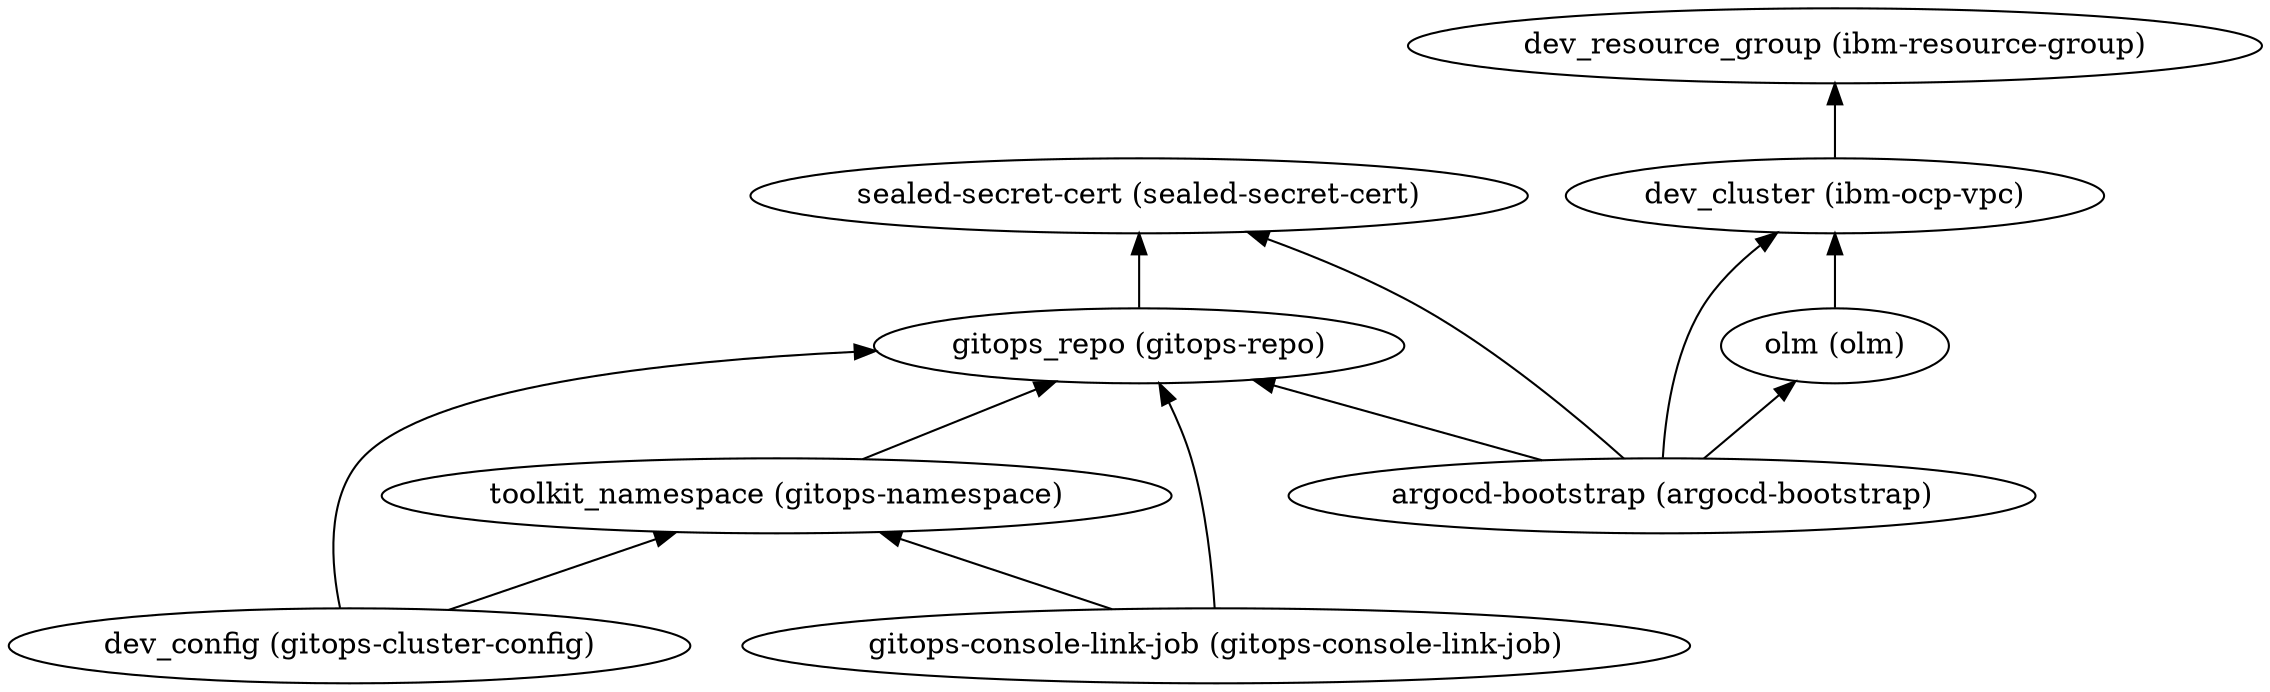 digraph {
    rankdir="BT"
    "gitops_repo (gitops-repo)" -> "sealed-secret-cert (sealed-secret-cert)"
"gitops_repo (gitops-repo)"
"sealed-secret-cert (sealed-secret-cert)"
"argocd-bootstrap (argocd-bootstrap)" -> "dev_cluster (ibm-ocp-vpc)"
"argocd-bootstrap (argocd-bootstrap)" -> "olm (olm)"
"argocd-bootstrap (argocd-bootstrap)" -> "gitops_repo (gitops-repo)"
"argocd-bootstrap (argocd-bootstrap)" -> "sealed-secret-cert (sealed-secret-cert)"
"argocd-bootstrap (argocd-bootstrap)"
"dev_cluster (ibm-ocp-vpc)" -> "dev_resource_group (ibm-resource-group)"
"dev_cluster (ibm-ocp-vpc)"
"dev_resource_group (ibm-resource-group)"
"olm (olm)" -> "dev_cluster (ibm-ocp-vpc)"
"olm (olm)"
"dev_config (gitops-cluster-config)" -> "gitops_repo (gitops-repo)"
"dev_config (gitops-cluster-config)" -> "toolkit_namespace (gitops-namespace)"
"dev_config (gitops-cluster-config)"
"toolkit_namespace (gitops-namespace)" -> "gitops_repo (gitops-repo)"
"toolkit_namespace (gitops-namespace)"
"gitops-console-link-job (gitops-console-link-job)" -> "gitops_repo (gitops-repo)"
"gitops-console-link-job (gitops-console-link-job)" -> "toolkit_namespace (gitops-namespace)"
"gitops-console-link-job (gitops-console-link-job)"
  }